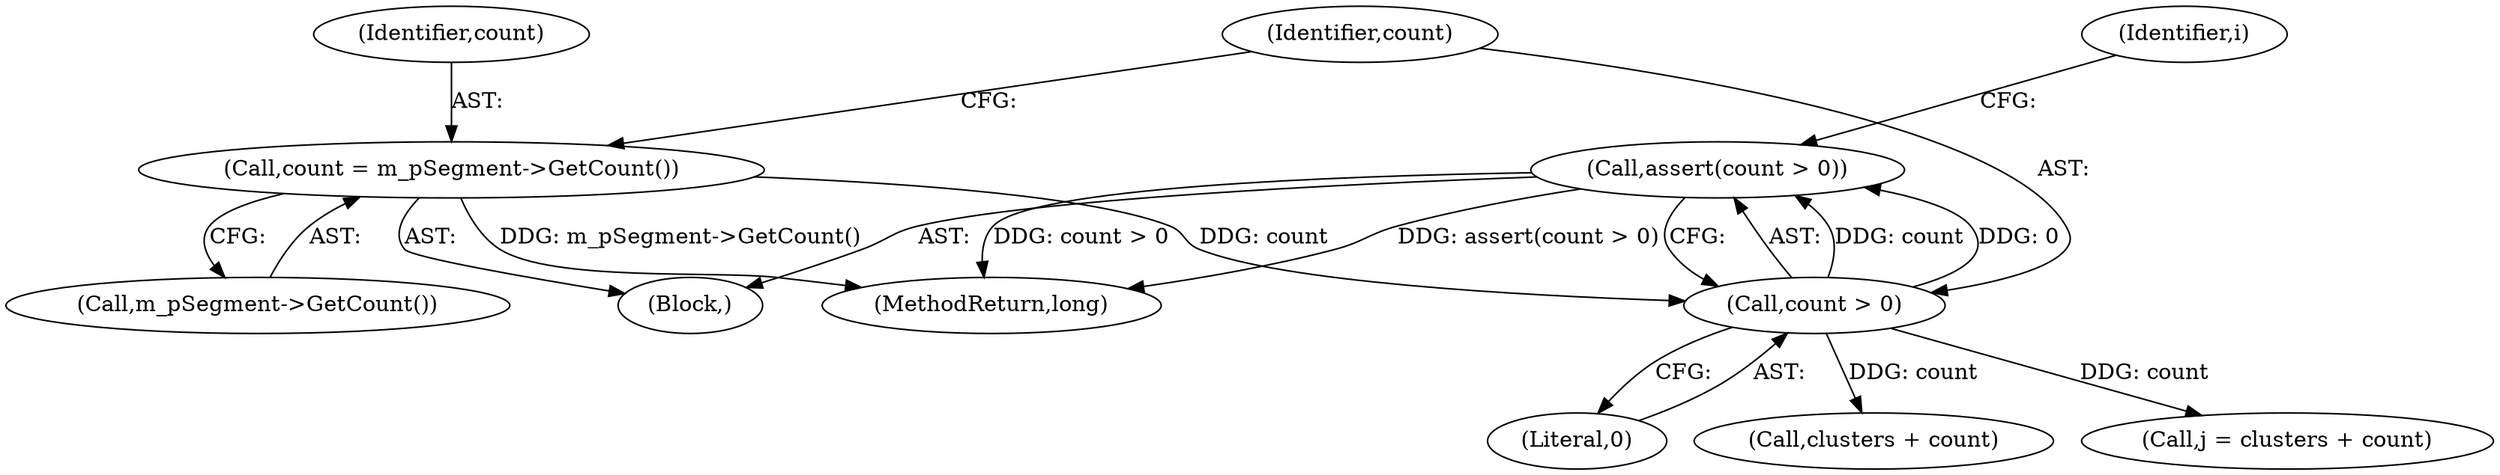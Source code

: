digraph "0_Android_04839626ed859623901ebd3a5fd483982186b59d_197@API" {
"1000152" [label="(Call,assert(count > 0))"];
"1000153" [label="(Call,count > 0)"];
"1000149" [label="(Call,count = m_pSegment->GetCount())"];
"1000154" [label="(Identifier,count)"];
"1000153" [label="(Call,count > 0)"];
"1000157" [label="(Identifier,i)"];
"1000155" [label="(Literal,0)"];
"1000280" [label="(MethodReturn,long)"];
"1000152" [label="(Call,assert(count > 0))"];
"1000174" [label="(Call,clusters + count)"];
"1000150" [label="(Identifier,count)"];
"1000172" [label="(Call,j = clusters + count)"];
"1000106" [label="(Block,)"];
"1000151" [label="(Call,m_pSegment->GetCount())"];
"1000149" [label="(Call,count = m_pSegment->GetCount())"];
"1000152" -> "1000106"  [label="AST: "];
"1000152" -> "1000153"  [label="CFG: "];
"1000153" -> "1000152"  [label="AST: "];
"1000157" -> "1000152"  [label="CFG: "];
"1000152" -> "1000280"  [label="DDG: assert(count > 0)"];
"1000152" -> "1000280"  [label="DDG: count > 0"];
"1000153" -> "1000152"  [label="DDG: count"];
"1000153" -> "1000152"  [label="DDG: 0"];
"1000153" -> "1000155"  [label="CFG: "];
"1000154" -> "1000153"  [label="AST: "];
"1000155" -> "1000153"  [label="AST: "];
"1000149" -> "1000153"  [label="DDG: count"];
"1000153" -> "1000172"  [label="DDG: count"];
"1000153" -> "1000174"  [label="DDG: count"];
"1000149" -> "1000106"  [label="AST: "];
"1000149" -> "1000151"  [label="CFG: "];
"1000150" -> "1000149"  [label="AST: "];
"1000151" -> "1000149"  [label="AST: "];
"1000154" -> "1000149"  [label="CFG: "];
"1000149" -> "1000280"  [label="DDG: m_pSegment->GetCount()"];
}
